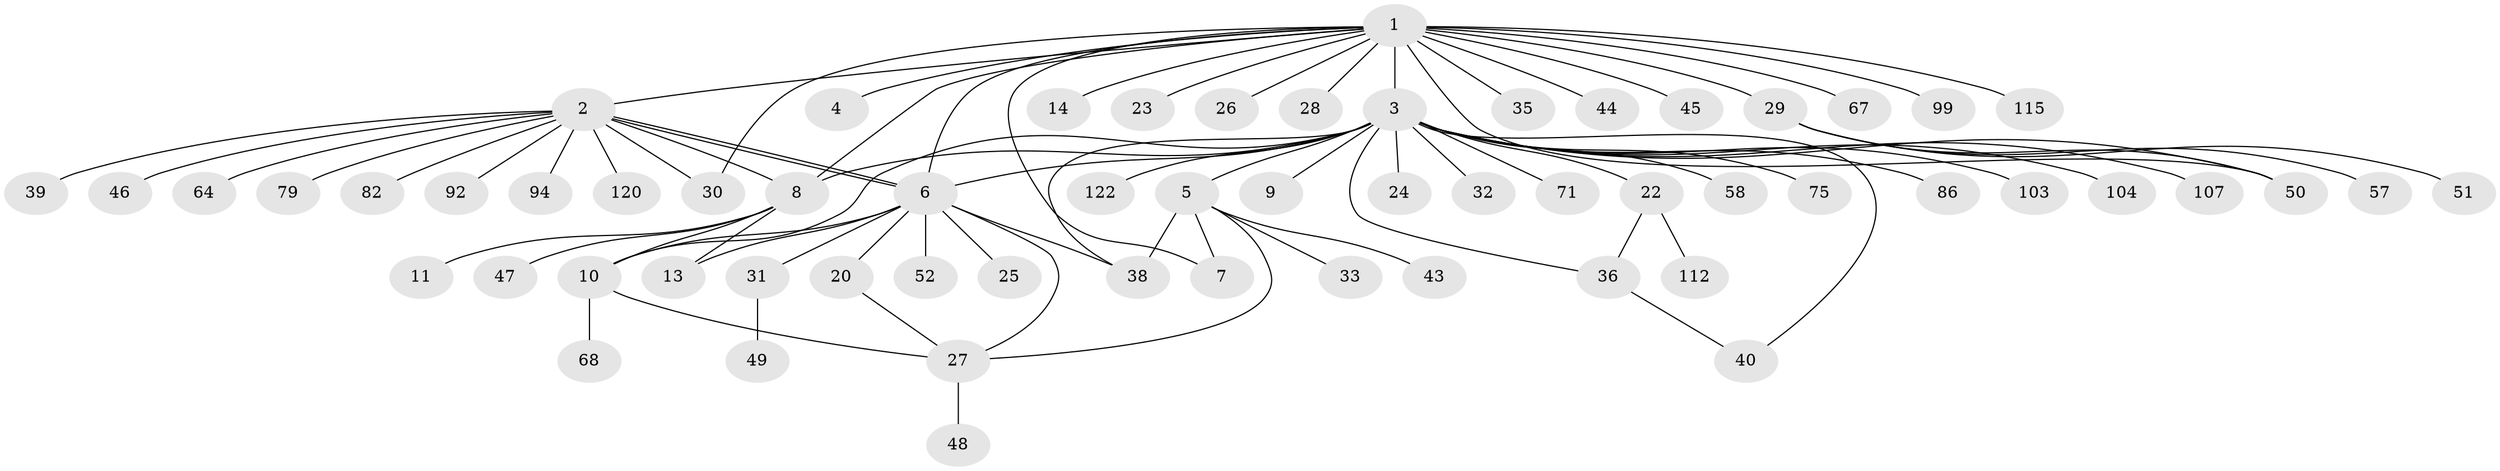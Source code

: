 // original degree distribution, {22: 0.008130081300813009, 14: 0.008130081300813009, 23: 0.008130081300813009, 1: 0.5609756097560976, 7: 0.008130081300813009, 19: 0.008130081300813009, 2: 0.21951219512195122, 10: 0.008130081300813009, 5: 0.032520325203252036, 4: 0.04878048780487805, 3: 0.08130081300813008, 8: 0.008130081300813009}
// Generated by graph-tools (version 1.1) at 2025/14/03/09/25 04:14:34]
// undirected, 61 vertices, 79 edges
graph export_dot {
graph [start="1"]
  node [color=gray90,style=filled];
  1 [super="+16"];
  2;
  3;
  4;
  5 [super="+12+55"];
  6 [super="+59+19+83+77+81+70+42+18+62+61+53+21+15"];
  7;
  8 [super="+17+66+78+72+37"];
  9;
  10;
  11 [super="+63"];
  13;
  14;
  20 [super="+121"];
  22 [super="+41"];
  23;
  24;
  25;
  26;
  27 [super="+60+114+74"];
  28;
  29 [super="+84+93+123+88+65"];
  30;
  31 [super="+98+90"];
  32;
  33;
  35;
  36 [super="+69"];
  38 [super="+108+54"];
  39;
  40;
  43;
  44;
  45;
  46;
  47;
  48;
  49;
  50 [super="+119+89+101"];
  51 [super="+76"];
  52;
  57;
  58;
  64;
  67;
  68;
  71;
  75;
  79;
  82;
  86;
  92;
  94;
  99;
  103 [super="+117"];
  104;
  107;
  112;
  115;
  120;
  122;
  1 -- 2;
  1 -- 3;
  1 -- 4;
  1 -- 7;
  1 -- 14;
  1 -- 23;
  1 -- 26;
  1 -- 28;
  1 -- 29 [weight=3];
  1 -- 30;
  1 -- 35;
  1 -- 44;
  1 -- 45;
  1 -- 50 [weight=2];
  1 -- 67;
  1 -- 99;
  1 -- 115;
  1 -- 6 [weight=2];
  1 -- 8;
  2 -- 6;
  2 -- 6;
  2 -- 30;
  2 -- 39;
  2 -- 46;
  2 -- 64;
  2 -- 79;
  2 -- 82;
  2 -- 92;
  2 -- 94;
  2 -- 120;
  2 -- 8 [weight=2];
  3 -- 5;
  3 -- 6 [weight=2];
  3 -- 8 [weight=2];
  3 -- 9;
  3 -- 10;
  3 -- 22;
  3 -- 24;
  3 -- 32;
  3 -- 38;
  3 -- 40;
  3 -- 50;
  3 -- 58;
  3 -- 71;
  3 -- 75;
  3 -- 86;
  3 -- 103;
  3 -- 104;
  3 -- 107;
  3 -- 122;
  3 -- 36;
  5 -- 33;
  5 -- 43;
  5 -- 38;
  5 -- 27;
  5 -- 7;
  6 -- 13;
  6 -- 38 [weight=2];
  6 -- 20;
  6 -- 52;
  6 -- 25;
  6 -- 10;
  6 -- 27;
  6 -- 31;
  8 -- 10;
  8 -- 11;
  8 -- 13;
  8 -- 47;
  10 -- 27;
  10 -- 68;
  20 -- 27;
  22 -- 36;
  22 -- 112;
  27 -- 48;
  29 -- 51;
  29 -- 57;
  29 -- 50;
  31 -- 49;
  36 -- 40;
}
